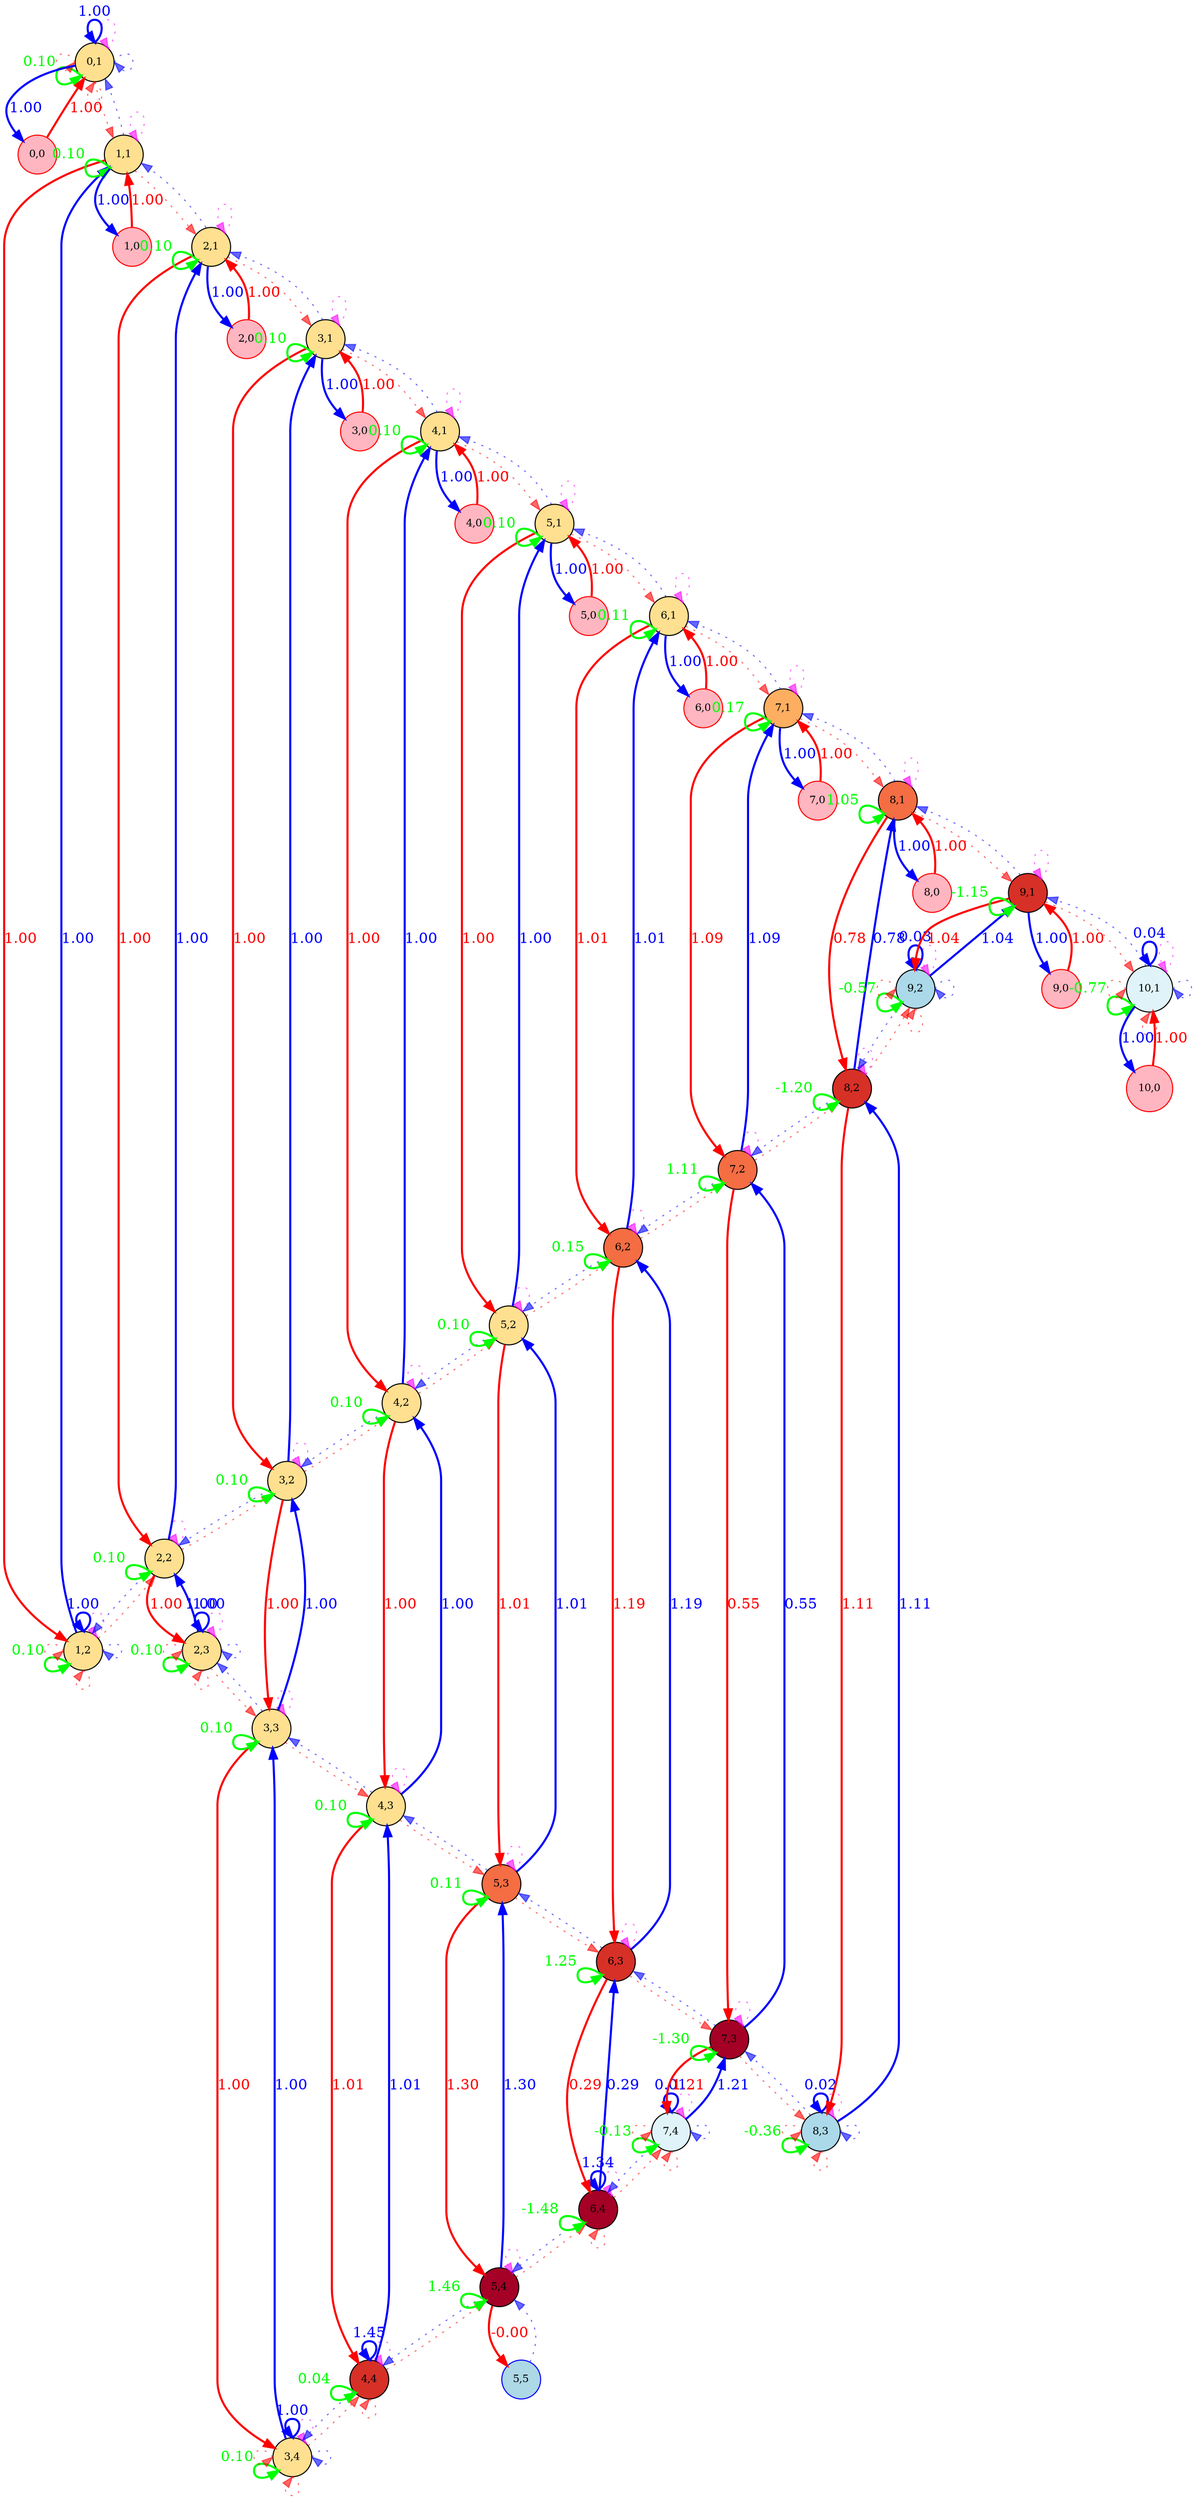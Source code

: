 digraph {
	splines=true
	"0,1" [label="0,1" color=black colorscheme=rdylbu10 fillcolor=5 fontsize=10 pos="0,1!" shape=circle style=filled]
	"0,0" [label="0,0" color=red fillcolor=lightpink fontsize=10 pos="0,0!" shape=circle style=filled]
	"1,2" [label="1,2" color=black colorscheme=rdylbu10 fillcolor=5 fontsize=10 pos="1,2!" shape=circle style=filled]
	"1,1" [label="1,1" color=black colorscheme=rdylbu10 fillcolor=5 fontsize=10 pos="1,1!" shape=circle style=filled]
	"1,0" [label="1,0" color=red fillcolor=lightpink fontsize=10 pos="1,0!" shape=circle style=filled]
	"2,3" [label="2,3" color=black colorscheme=rdylbu10 fillcolor=5 fontsize=10 pos="2,3!" shape=circle style=filled]
	"2,2" [label="2,2" color=black colorscheme=rdylbu10 fillcolor=5 fontsize=10 pos="2,2!" shape=circle style=filled]
	"2,1" [label="2,1" color=black colorscheme=rdylbu10 fillcolor=5 fontsize=10 pos="2,1!" shape=circle style=filled]
	"2,0" [label="2,0" color=red fillcolor=lightpink fontsize=10 pos="2,0!" shape=circle style=filled]
	"3,4" [label="3,4" color=black colorscheme=rdylbu10 fillcolor=5 fontsize=10 pos="3,4!" shape=circle style=filled]
	"3,3" [label="3,3" color=black colorscheme=rdylbu10 fillcolor=5 fontsize=10 pos="3,3!" shape=circle style=filled]
	"3,2" [label="3,2" color=black colorscheme=rdylbu10 fillcolor=5 fontsize=10 pos="3,2!" shape=circle style=filled]
	"3,1" [label="3,1" color=black colorscheme=rdylbu10 fillcolor=5 fontsize=10 pos="3,1!" shape=circle style=filled]
	"3,0" [label="3,0" color=red fillcolor=lightpink fontsize=10 pos="3,0!" shape=circle style=filled]
	"4,4" [label="4,4" color=black colorscheme=rdylbu10 fillcolor=2 fontsize=10 pos="4,4!" shape=circle style=filled]
	"4,3" [label="4,3" color=black colorscheme=rdylbu10 fillcolor=5 fontsize=10 pos="4,3!" shape=circle style=filled]
	"4,2" [label="4,2" color=black colorscheme=rdylbu10 fillcolor=5 fontsize=10 pos="4,2!" shape=circle style=filled]
	"4,1" [label="4,1" color=black colorscheme=rdylbu10 fillcolor=5 fontsize=10 pos="4,1!" shape=circle style=filled]
	"4,0" [label="4,0" color=red fillcolor=lightpink fontsize=10 pos="4,0!" shape=circle style=filled]
	"5,5" [label="5,5" color=blue fillcolor=lightblue fontsize=10 pos="5,5!" shape=circle style=filled]
	"5,4" [label="5,4" color=black colorscheme=rdylbu10 fillcolor=1 fontsize=10 pos="5,4!" shape=circle style=filled]
	"5,3" [label="5,3" color=black colorscheme=rdylbu10 fillcolor=3 fontsize=10 pos="5,3!" shape=circle style=filled]
	"5,2" [label="5,2" color=black colorscheme=rdylbu10 fillcolor=5 fontsize=10 pos="5,2!" shape=circle style=filled]
	"5,1" [label="5,1" color=black colorscheme=rdylbu10 fillcolor=5 fontsize=10 pos="5,1!" shape=circle style=filled]
	"5,0" [label="5,0" color=red fillcolor=lightpink fontsize=10 pos="5,0!" shape=circle style=filled]
	"6,4" [label="6,4" color=black colorscheme=rdylbu10 fillcolor=1 fontsize=10 pos="6,4!" shape=circle style=filled]
	"6,3" [label="6,3" color=black colorscheme=rdylbu10 fillcolor=2 fontsize=10 pos="6,3!" shape=circle style=filled]
	"6,2" [label="6,2" color=black colorscheme=rdylbu10 fillcolor=3 fontsize=10 pos="6,2!" shape=circle style=filled]
	"6,1" [label="6,1" color=black colorscheme=rdylbu10 fillcolor=5 fontsize=10 pos="6,1!" shape=circle style=filled]
	"6,0" [label="6,0" color=red fillcolor=lightpink fontsize=10 pos="6,0!" shape=circle style=filled]
	"7,4" [label="7,4" color=black colorscheme=rdylbu10 fillcolor=6 fontsize=10 pos="7,4!" shape=circle style=filled]
	"7,3" [label="7,3" color=black colorscheme=rdylbu10 fillcolor=1 fontsize=10 pos="7,3!" shape=circle style=filled]
	"7,2" [label="7,2" color=black colorscheme=rdylbu10 fillcolor=3 fontsize=10 pos="7,2!" shape=circle style=filled]
	"7,1" [label="7,1" color=black colorscheme=rdylbu10 fillcolor=4 fontsize=10 pos="7,1!" shape=circle style=filled]
	"7,0" [label="7,0" color=red fillcolor=lightpink fontsize=10 pos="7,0!" shape=circle style=filled]
	"8,3" [label="8,3" color=black colorscheme=rdylbu10 fillcolor=7 fontsize=10 pos="8,3!" shape=circle style=filled]
	"8,2" [label="8,2" color=black colorscheme=rdylbu10 fillcolor=2 fontsize=10 pos="8,2!" shape=circle style=filled]
	"8,1" [label="8,1" color=black colorscheme=rdylbu10 fillcolor=3 fontsize=10 pos="8,1!" shape=circle style=filled]
	"8,0" [label="8,0" color=red fillcolor=lightpink fontsize=10 pos="8,0!" shape=circle style=filled]
	"9,2" [label="9,2" color=black colorscheme=rdylbu10 fillcolor=7 fontsize=10 pos="9,2!" shape=circle style=filled]
	"9,1" [label="9,1" color=black colorscheme=rdylbu10 fillcolor=2 fontsize=10 pos="9,1!" shape=circle style=filled]
	"9,0" [label="9,0" color=red fillcolor=lightpink fontsize=10 pos="9,0!" shape=circle style=filled]
	"10,1" [label="10,1" color=black colorscheme=rdylbu10 fillcolor=6 fontsize=10 pos="10,1!" shape=circle style=filled]
	"10,0" [label="10,0" color=red fillcolor=lightpink fontsize=10 pos="10,0!" shape=circle style=filled]
	"0,1" -> "0,1" [label="" color="#ff00ff99" fontcolor="#ff00ff99" headport=ne style=dotted tailport=ne]
	"0,1" -> "0,1" [label=0.10 color="#00ff00" fontcolor="#00ff00" headport=sw penwidth=2 style=solid tailport=sw]
	"0,1" -> "0,0" [label=1.00 color="#0000ff" fontcolor="#0000ff" penwidth=2 style=solid]
	"0,1" -> "1,1" [label="" color="#ff000099" fontcolor="#ff000099" style=dotted]
	"0,1" -> "0,1" [label="" color="#ff000099" fontcolor="#ff000099" headport=s style=dotted tailport=s]
	"0,1" -> "0,1" [label=1.00 color="#0000ff" fontcolor="#0000ff" headport=n penwidth=2 style=solid tailport=n]
	"0,1" -> "0,1" [label="" color="#0000ff99" fontcolor="#0000ff99" headport=e style=dotted tailport=e]
	"0,1" -> "0,1" [label="" color="#ff000099" fontcolor="#ff000099" headport=w style=dotted tailport=w]
	"0,0" -> "0,1" [label=1.00 color="#ff0000" fontcolor="#ff0000" penwidth=2 style=solid]
	"1,2" -> "1,2" [label="" color="#ff00ff99" fontcolor="#ff00ff99" headport=ne style=dotted tailport=ne]
	"1,2" -> "1,2" [label=0.10 color="#00ff00" fontcolor="#00ff00" headport=sw penwidth=2 style=solid tailport=sw]
	"1,2" -> "1,1" [label=1.00 color="#0000ff" fontcolor="#0000ff" penwidth=2 style=solid]
	"1,2" -> "2,2" [label="" color="#ff000099" fontcolor="#ff000099" style=dotted]
	"1,2" -> "1,2" [label="" color="#ff000099" fontcolor="#ff000099" headport=s style=dotted tailport=s]
	"1,2" -> "1,2" [label=1.00 color="#0000ff" fontcolor="#0000ff" headport=n penwidth=2 style=solid tailport=n]
	"1,2" -> "1,2" [label="" color="#0000ff99" fontcolor="#0000ff99" headport=e style=dotted tailport=e]
	"1,2" -> "1,2" [label="" color="#ff000099" fontcolor="#ff000099" headport=w style=dotted tailport=w]
	"1,1" -> "0,1" [label="" color="#0000ff99" fontcolor="#0000ff99" style=dotted]
	"1,1" -> "1,2" [label=1.00 color="#ff0000" fontcolor="#ff0000" penwidth=2 style=solid]
	"1,1" -> "1,1" [label="" color="#ff00ff99" fontcolor="#ff00ff99" headport=ne style=dotted tailport=ne]
	"1,1" -> "1,1" [label=0.10 color="#00ff00" fontcolor="#00ff00" headport=sw penwidth=2 style=solid tailport=sw]
	"1,1" -> "1,0" [label=1.00 color="#0000ff" fontcolor="#0000ff" penwidth=2 style=solid]
	"1,1" -> "2,1" [label="" color="#ff000099" fontcolor="#ff000099" style=dotted]
	"1,0" -> "1,1" [label=1.00 color="#ff0000" fontcolor="#ff0000" penwidth=2 style=solid]
	"2,3" -> "2,3" [label="" color="#ff00ff99" fontcolor="#ff00ff99" headport=ne style=dotted tailport=ne]
	"2,3" -> "2,3" [label=0.10 color="#00ff00" fontcolor="#00ff00" headport=sw penwidth=2 style=solid tailport=sw]
	"2,3" -> "2,2" [label=1.00 color="#0000ff" fontcolor="#0000ff" penwidth=2 style=solid]
	"2,3" -> "3,3" [label="" color="#ff000099" fontcolor="#ff000099" style=dotted]
	"2,3" -> "2,3" [label="" color="#ff000099" fontcolor="#ff000099" headport=s style=dotted tailport=s]
	"2,3" -> "2,3" [label=1.00 color="#0000ff" fontcolor="#0000ff" headport=n penwidth=2 style=solid tailport=n]
	"2,3" -> "2,3" [label="" color="#0000ff99" fontcolor="#0000ff99" headport=e style=dotted tailport=e]
	"2,3" -> "2,3" [label="" color="#ff000099" fontcolor="#ff000099" headport=w style=dotted tailport=w]
	"2,2" -> "1,2" [label="" color="#0000ff99" fontcolor="#0000ff99" style=dotted]
	"2,2" -> "2,3" [label=1.00 color="#ff0000" fontcolor="#ff0000" penwidth=2 style=solid]
	"2,2" -> "2,2" [label="" color="#ff00ff99" fontcolor="#ff00ff99" headport=ne style=dotted tailport=ne]
	"2,2" -> "2,2" [label=0.10 color="#00ff00" fontcolor="#00ff00" headport=sw penwidth=2 style=solid tailport=sw]
	"2,2" -> "2,1" [label=1.00 color="#0000ff" fontcolor="#0000ff" penwidth=2 style=solid]
	"2,2" -> "3,2" [label="" color="#ff000099" fontcolor="#ff000099" style=dotted]
	"2,1" -> "1,1" [label="" color="#0000ff99" fontcolor="#0000ff99" style=dotted]
	"2,1" -> "2,2" [label=1.00 color="#ff0000" fontcolor="#ff0000" penwidth=2 style=solid]
	"2,1" -> "2,1" [label="" color="#ff00ff99" fontcolor="#ff00ff99" headport=ne style=dotted tailport=ne]
	"2,1" -> "2,1" [label=0.10 color="#00ff00" fontcolor="#00ff00" headport=sw penwidth=2 style=solid tailport=sw]
	"2,1" -> "2,0" [label=1.00 color="#0000ff" fontcolor="#0000ff" penwidth=2 style=solid]
	"2,1" -> "3,1" [label="" color="#ff000099" fontcolor="#ff000099" style=dotted]
	"2,0" -> "2,1" [label=1.00 color="#ff0000" fontcolor="#ff0000" penwidth=2 style=solid]
	"3,4" -> "3,4" [label="" color="#ff00ff99" fontcolor="#ff00ff99" headport=ne style=dotted tailport=ne]
	"3,4" -> "3,4" [label=0.10 color="#00ff00" fontcolor="#00ff00" headport=sw penwidth=2 style=solid tailport=sw]
	"3,4" -> "3,3" [label=1.00 color="#0000ff" fontcolor="#0000ff" penwidth=2 style=solid]
	"3,4" -> "4,4" [label="" color="#ff000099" fontcolor="#ff000099" style=dotted]
	"3,4" -> "3,4" [label="" color="#ff000099" fontcolor="#ff000099" headport=s style=dotted tailport=s]
	"3,4" -> "3,4" [label=1.00 color="#0000ff" fontcolor="#0000ff" headport=n penwidth=2 style=solid tailport=n]
	"3,4" -> "3,4" [label="" color="#0000ff99" fontcolor="#0000ff99" headport=e style=dotted tailport=e]
	"3,4" -> "3,4" [label="" color="#ff000099" fontcolor="#ff000099" headport=w style=dotted tailport=w]
	"3,3" -> "2,3" [label="" color="#0000ff99" fontcolor="#0000ff99" style=dotted]
	"3,3" -> "3,4" [label=1.00 color="#ff0000" fontcolor="#ff0000" penwidth=2 style=solid]
	"3,3" -> "3,3" [label="" color="#ff00ff99" fontcolor="#ff00ff99" headport=ne style=dotted tailport=ne]
	"3,3" -> "3,3" [label=0.10 color="#00ff00" fontcolor="#00ff00" headport=sw penwidth=2 style=solid tailport=sw]
	"3,3" -> "3,2" [label=1.00 color="#0000ff" fontcolor="#0000ff" penwidth=2 style=solid]
	"3,3" -> "4,3" [label="" color="#ff000099" fontcolor="#ff000099" style=dotted]
	"3,2" -> "2,2" [label="" color="#0000ff99" fontcolor="#0000ff99" style=dotted]
	"3,2" -> "3,3" [label=1.00 color="#ff0000" fontcolor="#ff0000" penwidth=2 style=solid]
	"3,2" -> "3,2" [label="" color="#ff00ff99" fontcolor="#ff00ff99" headport=ne style=dotted tailport=ne]
	"3,2" -> "3,2" [label=0.10 color="#00ff00" fontcolor="#00ff00" headport=sw penwidth=2 style=solid tailport=sw]
	"3,2" -> "3,1" [label=1.00 color="#0000ff" fontcolor="#0000ff" penwidth=2 style=solid]
	"3,2" -> "4,2" [label="" color="#ff000099" fontcolor="#ff000099" style=dotted]
	"3,1" -> "2,1" [label="" color="#0000ff99" fontcolor="#0000ff99" style=dotted]
	"3,1" -> "3,2" [label=1.00 color="#ff0000" fontcolor="#ff0000" penwidth=2 style=solid]
	"3,1" -> "3,1" [label="" color="#ff00ff99" fontcolor="#ff00ff99" headport=ne style=dotted tailport=ne]
	"3,1" -> "3,1" [label=0.10 color="#00ff00" fontcolor="#00ff00" headport=sw penwidth=2 style=solid tailport=sw]
	"3,1" -> "3,0" [label=1.00 color="#0000ff" fontcolor="#0000ff" penwidth=2 style=solid]
	"3,1" -> "4,1" [label="" color="#ff000099" fontcolor="#ff000099" style=dotted]
	"3,0" -> "3,1" [label=1.00 color="#ff0000" fontcolor="#ff0000" penwidth=2 style=solid]
	"4,4" -> "3,4" [label="" color="#0000ff99" fontcolor="#0000ff99" style=dotted]
	"4,4" -> "4,4" [label="" color="#ff00ff99" fontcolor="#ff00ff99" headport=ne style=dotted tailport=ne]
	"4,4" -> "4,4" [label=0.04 color="#00ff00" fontcolor="#00ff00" headport=sw penwidth=2 style=solid tailport=sw]
	"4,4" -> "4,3" [label=1.01 color="#0000ff" fontcolor="#0000ff" penwidth=2 style=solid]
	"4,4" -> "5,4" [label="" color="#ff000099" fontcolor="#ff000099" style=dotted]
	"4,4" -> "4,4" [label="" color="#ff000099" fontcolor="#ff000099" headport=s style=dotted tailport=s]
	"4,4" -> "4,4" [label=1.45 color="#0000ff" fontcolor="#0000ff" headport=n penwidth=2 style=solid tailport=n]
	"4,3" -> "3,3" [label="" color="#0000ff99" fontcolor="#0000ff99" style=dotted]
	"4,3" -> "4,4" [label=1.01 color="#ff0000" fontcolor="#ff0000" penwidth=2 style=solid]
	"4,3" -> "4,3" [label="" color="#ff00ff99" fontcolor="#ff00ff99" headport=ne style=dotted tailport=ne]
	"4,3" -> "4,3" [label=0.10 color="#00ff00" fontcolor="#00ff00" headport=sw penwidth=2 style=solid tailport=sw]
	"4,3" -> "4,2" [label=1.00 color="#0000ff" fontcolor="#0000ff" penwidth=2 style=solid]
	"4,3" -> "5,3" [label="" color="#ff000099" fontcolor="#ff000099" style=dotted]
	"4,2" -> "3,2" [label="" color="#0000ff99" fontcolor="#0000ff99" style=dotted]
	"4,2" -> "4,3" [label=1.00 color="#ff0000" fontcolor="#ff0000" penwidth=2 style=solid]
	"4,2" -> "4,2" [label="" color="#ff00ff99" fontcolor="#ff00ff99" headport=ne style=dotted tailport=ne]
	"4,2" -> "4,2" [label=0.10 color="#00ff00" fontcolor="#00ff00" headport=sw penwidth=2 style=solid tailport=sw]
	"4,2" -> "4,1" [label=1.00 color="#0000ff" fontcolor="#0000ff" penwidth=2 style=solid]
	"4,2" -> "5,2" [label="" color="#ff000099" fontcolor="#ff000099" style=dotted]
	"4,1" -> "3,1" [label="" color="#0000ff99" fontcolor="#0000ff99" style=dotted]
	"4,1" -> "4,2" [label=1.00 color="#ff0000" fontcolor="#ff0000" penwidth=2 style=solid]
	"4,1" -> "4,1" [label="" color="#ff00ff99" fontcolor="#ff00ff99" headport=ne style=dotted tailport=ne]
	"4,1" -> "4,1" [label=0.10 color="#00ff00" fontcolor="#00ff00" headport=sw penwidth=2 style=solid tailport=sw]
	"4,1" -> "4,0" [label=1.00 color="#0000ff" fontcolor="#0000ff" penwidth=2 style=solid]
	"4,1" -> "5,1" [label="" color="#ff000099" fontcolor="#ff000099" style=dotted]
	"4,0" -> "4,1" [label=1.00 color="#ff0000" fontcolor="#ff0000" penwidth=2 style=solid]
	"5,5" -> "5,4" [label="" color="#0000ff99" fontcolor="#0000ff99" style=dotted]
	"5,4" -> "4,4" [label="" color="#0000ff99" fontcolor="#0000ff99" style=dotted]
	"5,4" -> "5,5" [label=-0.00 color="#ff0000" fontcolor="#ff0000" penwidth=2 style=solid]
	"5,4" -> "5,4" [label="" color="#ff00ff99" fontcolor="#ff00ff99" headport=ne style=dotted tailport=ne]
	"5,4" -> "5,4" [label=1.46 color="#00ff00" fontcolor="#00ff00" headport=sw penwidth=2 style=solid tailport=sw]
	"5,4" -> "5,3" [label=1.30 color="#0000ff" fontcolor="#0000ff" penwidth=2 style=solid]
	"5,4" -> "6,4" [label="" color="#ff000099" fontcolor="#ff000099" style=dotted]
	"5,3" -> "4,3" [label="" color="#0000ff99" fontcolor="#0000ff99" style=dotted]
	"5,3" -> "5,4" [label=1.30 color="#ff0000" fontcolor="#ff0000" penwidth=2 style=solid]
	"5,3" -> "5,3" [label="" color="#ff00ff99" fontcolor="#ff00ff99" headport=ne style=dotted tailport=ne]
	"5,3" -> "5,3" [label=0.11 color="#00ff00" fontcolor="#00ff00" headport=sw penwidth=2 style=solid tailport=sw]
	"5,3" -> "5,2" [label=1.01 color="#0000ff" fontcolor="#0000ff" penwidth=2 style=solid]
	"5,3" -> "6,3" [label="" color="#ff000099" fontcolor="#ff000099" style=dotted]
	"5,2" -> "4,2" [label="" color="#0000ff99" fontcolor="#0000ff99" style=dotted]
	"5,2" -> "5,3" [label=1.01 color="#ff0000" fontcolor="#ff0000" penwidth=2 style=solid]
	"5,2" -> "5,2" [label="" color="#ff00ff99" fontcolor="#ff00ff99" headport=ne style=dotted tailport=ne]
	"5,2" -> "5,2" [label=0.10 color="#00ff00" fontcolor="#00ff00" headport=sw penwidth=2 style=solid tailport=sw]
	"5,2" -> "5,1" [label=1.00 color="#0000ff" fontcolor="#0000ff" penwidth=2 style=solid]
	"5,2" -> "6,2" [label="" color="#ff000099" fontcolor="#ff000099" style=dotted]
	"5,1" -> "4,1" [label="" color="#0000ff99" fontcolor="#0000ff99" style=dotted]
	"5,1" -> "5,2" [label=1.00 color="#ff0000" fontcolor="#ff0000" penwidth=2 style=solid]
	"5,1" -> "5,1" [label="" color="#ff00ff99" fontcolor="#ff00ff99" headport=ne style=dotted tailport=ne]
	"5,1" -> "5,1" [label=0.10 color="#00ff00" fontcolor="#00ff00" headport=sw penwidth=2 style=solid tailport=sw]
	"5,1" -> "5,0" [label=1.00 color="#0000ff" fontcolor="#0000ff" penwidth=2 style=solid]
	"5,1" -> "6,1" [label="" color="#ff000099" fontcolor="#ff000099" style=dotted]
	"5,0" -> "5,1" [label=1.00 color="#ff0000" fontcolor="#ff0000" penwidth=2 style=solid]
	"6,4" -> "5,4" [label="" color="#0000ff99" fontcolor="#0000ff99" style=dotted]
	"6,4" -> "6,4" [label="" color="#ff00ff99" fontcolor="#ff00ff99" headport=ne style=dotted tailport=ne]
	"6,4" -> "6,4" [label=-1.48 color="#00ff00" fontcolor="#00ff00" headport=sw penwidth=2 style=solid tailport=sw]
	"6,4" -> "6,3" [label=0.29 color="#0000ff" fontcolor="#0000ff" penwidth=2 style=solid]
	"6,4" -> "7,4" [label="" color="#ff000099" fontcolor="#ff000099" style=dotted]
	"6,4" -> "6,4" [label="" color="#ff000099" fontcolor="#ff000099" headport=s style=dotted tailport=s]
	"6,4" -> "6,4" [label=1.34 color="#0000ff" fontcolor="#0000ff" headport=n penwidth=2 style=solid tailport=n]
	"6,3" -> "5,3" [label="" color="#0000ff99" fontcolor="#0000ff99" style=dotted]
	"6,3" -> "6,4" [label=0.29 color="#ff0000" fontcolor="#ff0000" penwidth=2 style=solid]
	"6,3" -> "6,3" [label="" color="#ff00ff99" fontcolor="#ff00ff99" headport=ne style=dotted tailport=ne]
	"6,3" -> "6,3" [label=1.25 color="#00ff00" fontcolor="#00ff00" headport=sw penwidth=2 style=solid tailport=sw]
	"6,3" -> "6,2" [label=1.19 color="#0000ff" fontcolor="#0000ff" penwidth=2 style=solid]
	"6,3" -> "7,3" [label="" color="#ff000099" fontcolor="#ff000099" style=dotted]
	"6,2" -> "5,2" [label="" color="#0000ff99" fontcolor="#0000ff99" style=dotted]
	"6,2" -> "6,3" [label=1.19 color="#ff0000" fontcolor="#ff0000" penwidth=2 style=solid]
	"6,2" -> "6,2" [label="" color="#ff00ff99" fontcolor="#ff00ff99" headport=ne style=dotted tailport=ne]
	"6,2" -> "6,2" [label=0.15 color="#00ff00" fontcolor="#00ff00" headport=sw penwidth=2 style=solid tailport=sw]
	"6,2" -> "6,1" [label=1.01 color="#0000ff" fontcolor="#0000ff" penwidth=2 style=solid]
	"6,2" -> "7,2" [label="" color="#ff000099" fontcolor="#ff000099" style=dotted]
	"6,1" -> "5,1" [label="" color="#0000ff99" fontcolor="#0000ff99" style=dotted]
	"6,1" -> "6,2" [label=1.01 color="#ff0000" fontcolor="#ff0000" penwidth=2 style=solid]
	"6,1" -> "6,1" [label="" color="#ff00ff99" fontcolor="#ff00ff99" headport=ne style=dotted tailport=ne]
	"6,1" -> "6,1" [label=0.11 color="#00ff00" fontcolor="#00ff00" headport=sw penwidth=2 style=solid tailport=sw]
	"6,1" -> "6,0" [label=1.00 color="#0000ff" fontcolor="#0000ff" penwidth=2 style=solid]
	"6,1" -> "7,1" [label="" color="#ff000099" fontcolor="#ff000099" style=dotted]
	"6,0" -> "6,1" [label=1.00 color="#ff0000" fontcolor="#ff0000" penwidth=2 style=solid]
	"7,4" -> "6,4" [label="" color="#0000ff99" fontcolor="#0000ff99" style=dotted]
	"7,4" -> "7,4" [label="" color="#ff00ff99" fontcolor="#ff00ff99" headport=ne style=dotted tailport=ne]
	"7,4" -> "7,4" [label=-0.13 color="#00ff00" fontcolor="#00ff00" headport=sw penwidth=2 style=solid tailport=sw]
	"7,4" -> "7,3" [label=1.21 color="#0000ff" fontcolor="#0000ff" penwidth=2 style=solid]
	"7,4" -> "7,4" [label="" color="#ff000099" fontcolor="#ff000099" headport=s style=dotted tailport=s]
	"7,4" -> "7,4" [label=0.01 color="#0000ff" fontcolor="#0000ff" headport=n penwidth=2 style=solid tailport=n]
	"7,4" -> "7,4" [label="" color="#ff000099" fontcolor="#ff000099" headport=w style=dotted tailport=w]
	"7,4" -> "7,4" [label="" color="#0000ff99" fontcolor="#0000ff99" headport=e style=dotted tailport=e]
	"7,3" -> "6,3" [label="" color="#0000ff99" fontcolor="#0000ff99" style=dotted]
	"7,3" -> "7,4" [label=1.21 color="#ff0000" fontcolor="#ff0000" penwidth=2 style=solid]
	"7,3" -> "7,3" [label="" color="#ff00ff99" fontcolor="#ff00ff99" headport=ne style=dotted tailport=ne]
	"7,3" -> "7,3" [label=-1.30 color="#00ff00" fontcolor="#00ff00" headport=sw penwidth=2 style=solid tailport=sw]
	"7,3" -> "7,2" [label=0.55 color="#0000ff" fontcolor="#0000ff" penwidth=2 style=solid]
	"7,3" -> "8,3" [label="" color="#ff000099" fontcolor="#ff000099" style=dotted]
	"7,2" -> "6,2" [label="" color="#0000ff99" fontcolor="#0000ff99" style=dotted]
	"7,2" -> "7,3" [label=0.55 color="#ff0000" fontcolor="#ff0000" penwidth=2 style=solid]
	"7,2" -> "7,2" [label="" color="#ff00ff99" fontcolor="#ff00ff99" headport=ne style=dotted tailport=ne]
	"7,2" -> "7,2" [label=1.11 color="#00ff00" fontcolor="#00ff00" headport=sw penwidth=2 style=solid tailport=sw]
	"7,2" -> "7,1" [label=1.09 color="#0000ff" fontcolor="#0000ff" penwidth=2 style=solid]
	"7,2" -> "8,2" [label="" color="#ff000099" fontcolor="#ff000099" style=dotted]
	"7,1" -> "6,1" [label="" color="#0000ff99" fontcolor="#0000ff99" style=dotted]
	"7,1" -> "7,2" [label=1.09 color="#ff0000" fontcolor="#ff0000" penwidth=2 style=solid]
	"7,1" -> "7,1" [label="" color="#ff00ff99" fontcolor="#ff00ff99" headport=ne style=dotted tailport=ne]
	"7,1" -> "7,1" [label=0.17 color="#00ff00" fontcolor="#00ff00" headport=sw penwidth=2 style=solid tailport=sw]
	"7,1" -> "7,0" [label=1.00 color="#0000ff" fontcolor="#0000ff" penwidth=2 style=solid]
	"7,1" -> "8,1" [label="" color="#ff000099" fontcolor="#ff000099" style=dotted]
	"7,0" -> "7,1" [label=1.00 color="#ff0000" fontcolor="#ff0000" penwidth=2 style=solid]
	"8,3" -> "7,3" [label="" color="#0000ff99" fontcolor="#0000ff99" style=dotted]
	"8,3" -> "8,3" [label="" color="#ff00ff99" fontcolor="#ff00ff99" headport=ne style=dotted tailport=ne]
	"8,3" -> "8,3" [label=-0.36 color="#00ff00" fontcolor="#00ff00" headport=sw penwidth=2 style=solid tailport=sw]
	"8,3" -> "8,2" [label=1.11 color="#0000ff" fontcolor="#0000ff" penwidth=2 style=solid]
	"8,3" -> "8,3" [label="" color="#ff000099" fontcolor="#ff000099" headport=s style=dotted tailport=s]
	"8,3" -> "8,3" [label=0.02 color="#0000ff" fontcolor="#0000ff" headport=n penwidth=2 style=solid tailport=n]
	"8,3" -> "8,3" [label="" color="#ff000099" fontcolor="#ff000099" headport=w style=dotted tailport=w]
	"8,3" -> "8,3" [label="" color="#0000ff99" fontcolor="#0000ff99" headport=e style=dotted tailport=e]
	"8,2" -> "7,2" [label="" color="#0000ff99" fontcolor="#0000ff99" style=dotted]
	"8,2" -> "8,3" [label=1.11 color="#ff0000" fontcolor="#ff0000" penwidth=2 style=solid]
	"8,2" -> "8,2" [label="" color="#ff00ff99" fontcolor="#ff00ff99" headport=ne style=dotted tailport=ne]
	"8,2" -> "8,2" [label=-1.20 color="#00ff00" fontcolor="#00ff00" headport=sw penwidth=2 style=solid tailport=sw]
	"8,2" -> "8,1" [label=0.78 color="#0000ff" fontcolor="#0000ff" penwidth=2 style=solid]
	"8,2" -> "9,2" [label="" color="#ff000099" fontcolor="#ff000099" style=dotted]
	"8,1" -> "7,1" [label="" color="#0000ff99" fontcolor="#0000ff99" style=dotted]
	"8,1" -> "8,2" [label=0.78 color="#ff0000" fontcolor="#ff0000" penwidth=2 style=solid]
	"8,1" -> "8,1" [label="" color="#ff00ff99" fontcolor="#ff00ff99" headport=ne style=dotted tailport=ne]
	"8,1" -> "8,1" [label=1.05 color="#00ff00" fontcolor="#00ff00" headport=sw penwidth=2 style=solid tailport=sw]
	"8,1" -> "8,0" [label=1.00 color="#0000ff" fontcolor="#0000ff" penwidth=2 style=solid]
	"8,1" -> "9,1" [label="" color="#ff000099" fontcolor="#ff000099" style=dotted]
	"8,0" -> "8,1" [label=1.00 color="#ff0000" fontcolor="#ff0000" penwidth=2 style=solid]
	"9,2" -> "8,2" [label="" color="#0000ff99" fontcolor="#0000ff99" style=dotted]
	"9,2" -> "9,2" [label="" color="#ff00ff99" fontcolor="#ff00ff99" headport=ne style=dotted tailport=ne]
	"9,2" -> "9,2" [label=-0.57 color="#00ff00" fontcolor="#00ff00" headport=sw penwidth=2 style=solid tailport=sw]
	"9,2" -> "9,1" [label=1.04 color="#0000ff" fontcolor="#0000ff" penwidth=2 style=solid]
	"9,2" -> "9,2" [label="" color="#ff000099" fontcolor="#ff000099" headport=s style=dotted tailport=s]
	"9,2" -> "9,2" [label=0.03 color="#0000ff" fontcolor="#0000ff" headport=n penwidth=2 style=solid tailport=n]
	"9,2" -> "9,2" [label="" color="#ff000099" fontcolor="#ff000099" headport=w style=dotted tailport=w]
	"9,2" -> "9,2" [label="" color="#0000ff99" fontcolor="#0000ff99" headport=e style=dotted tailport=e]
	"9,1" -> "8,1" [label="" color="#0000ff99" fontcolor="#0000ff99" style=dotted]
	"9,1" -> "9,2" [label=1.04 color="#ff0000" fontcolor="#ff0000" penwidth=2 style=solid]
	"9,1" -> "9,1" [label="" color="#ff00ff99" fontcolor="#ff00ff99" headport=ne style=dotted tailport=ne]
	"9,1" -> "9,1" [label=-1.15 color="#00ff00" fontcolor="#00ff00" headport=sw penwidth=2 style=solid tailport=sw]
	"9,1" -> "9,0" [label=1.00 color="#0000ff" fontcolor="#0000ff" penwidth=2 style=solid]
	"9,1" -> "10,1" [label="" color="#ff000099" fontcolor="#ff000099" style=dotted]
	"9,0" -> "9,1" [label=1.00 color="#ff0000" fontcolor="#ff0000" penwidth=2 style=solid]
	"10,1" -> "9,1" [label="" color="#0000ff99" fontcolor="#0000ff99" style=dotted]
	"10,1" -> "10,1" [label="" color="#ff00ff99" fontcolor="#ff00ff99" headport=ne style=dotted tailport=ne]
	"10,1" -> "10,1" [label=-0.77 color="#00ff00" fontcolor="#00ff00" headport=sw penwidth=2 style=solid tailport=sw]
	"10,1" -> "10,0" [label=1.00 color="#0000ff" fontcolor="#0000ff" penwidth=2 style=solid]
	"10,1" -> "10,1" [label="" color="#ff000099" fontcolor="#ff000099" headport=s style=dotted tailport=s]
	"10,1" -> "10,1" [label=0.04 color="#0000ff" fontcolor="#0000ff" headport=n penwidth=2 style=solid tailport=n]
	"10,1" -> "10,1" [label="" color="#ff000099" fontcolor="#ff000099" headport=w style=dotted tailport=w]
	"10,1" -> "10,1" [label="" color="#0000ff99" fontcolor="#0000ff99" headport=e style=dotted tailport=e]
	"10,0" -> "10,1" [label=1.00 color="#ff0000" fontcolor="#ff0000" penwidth=2 style=solid]
}
